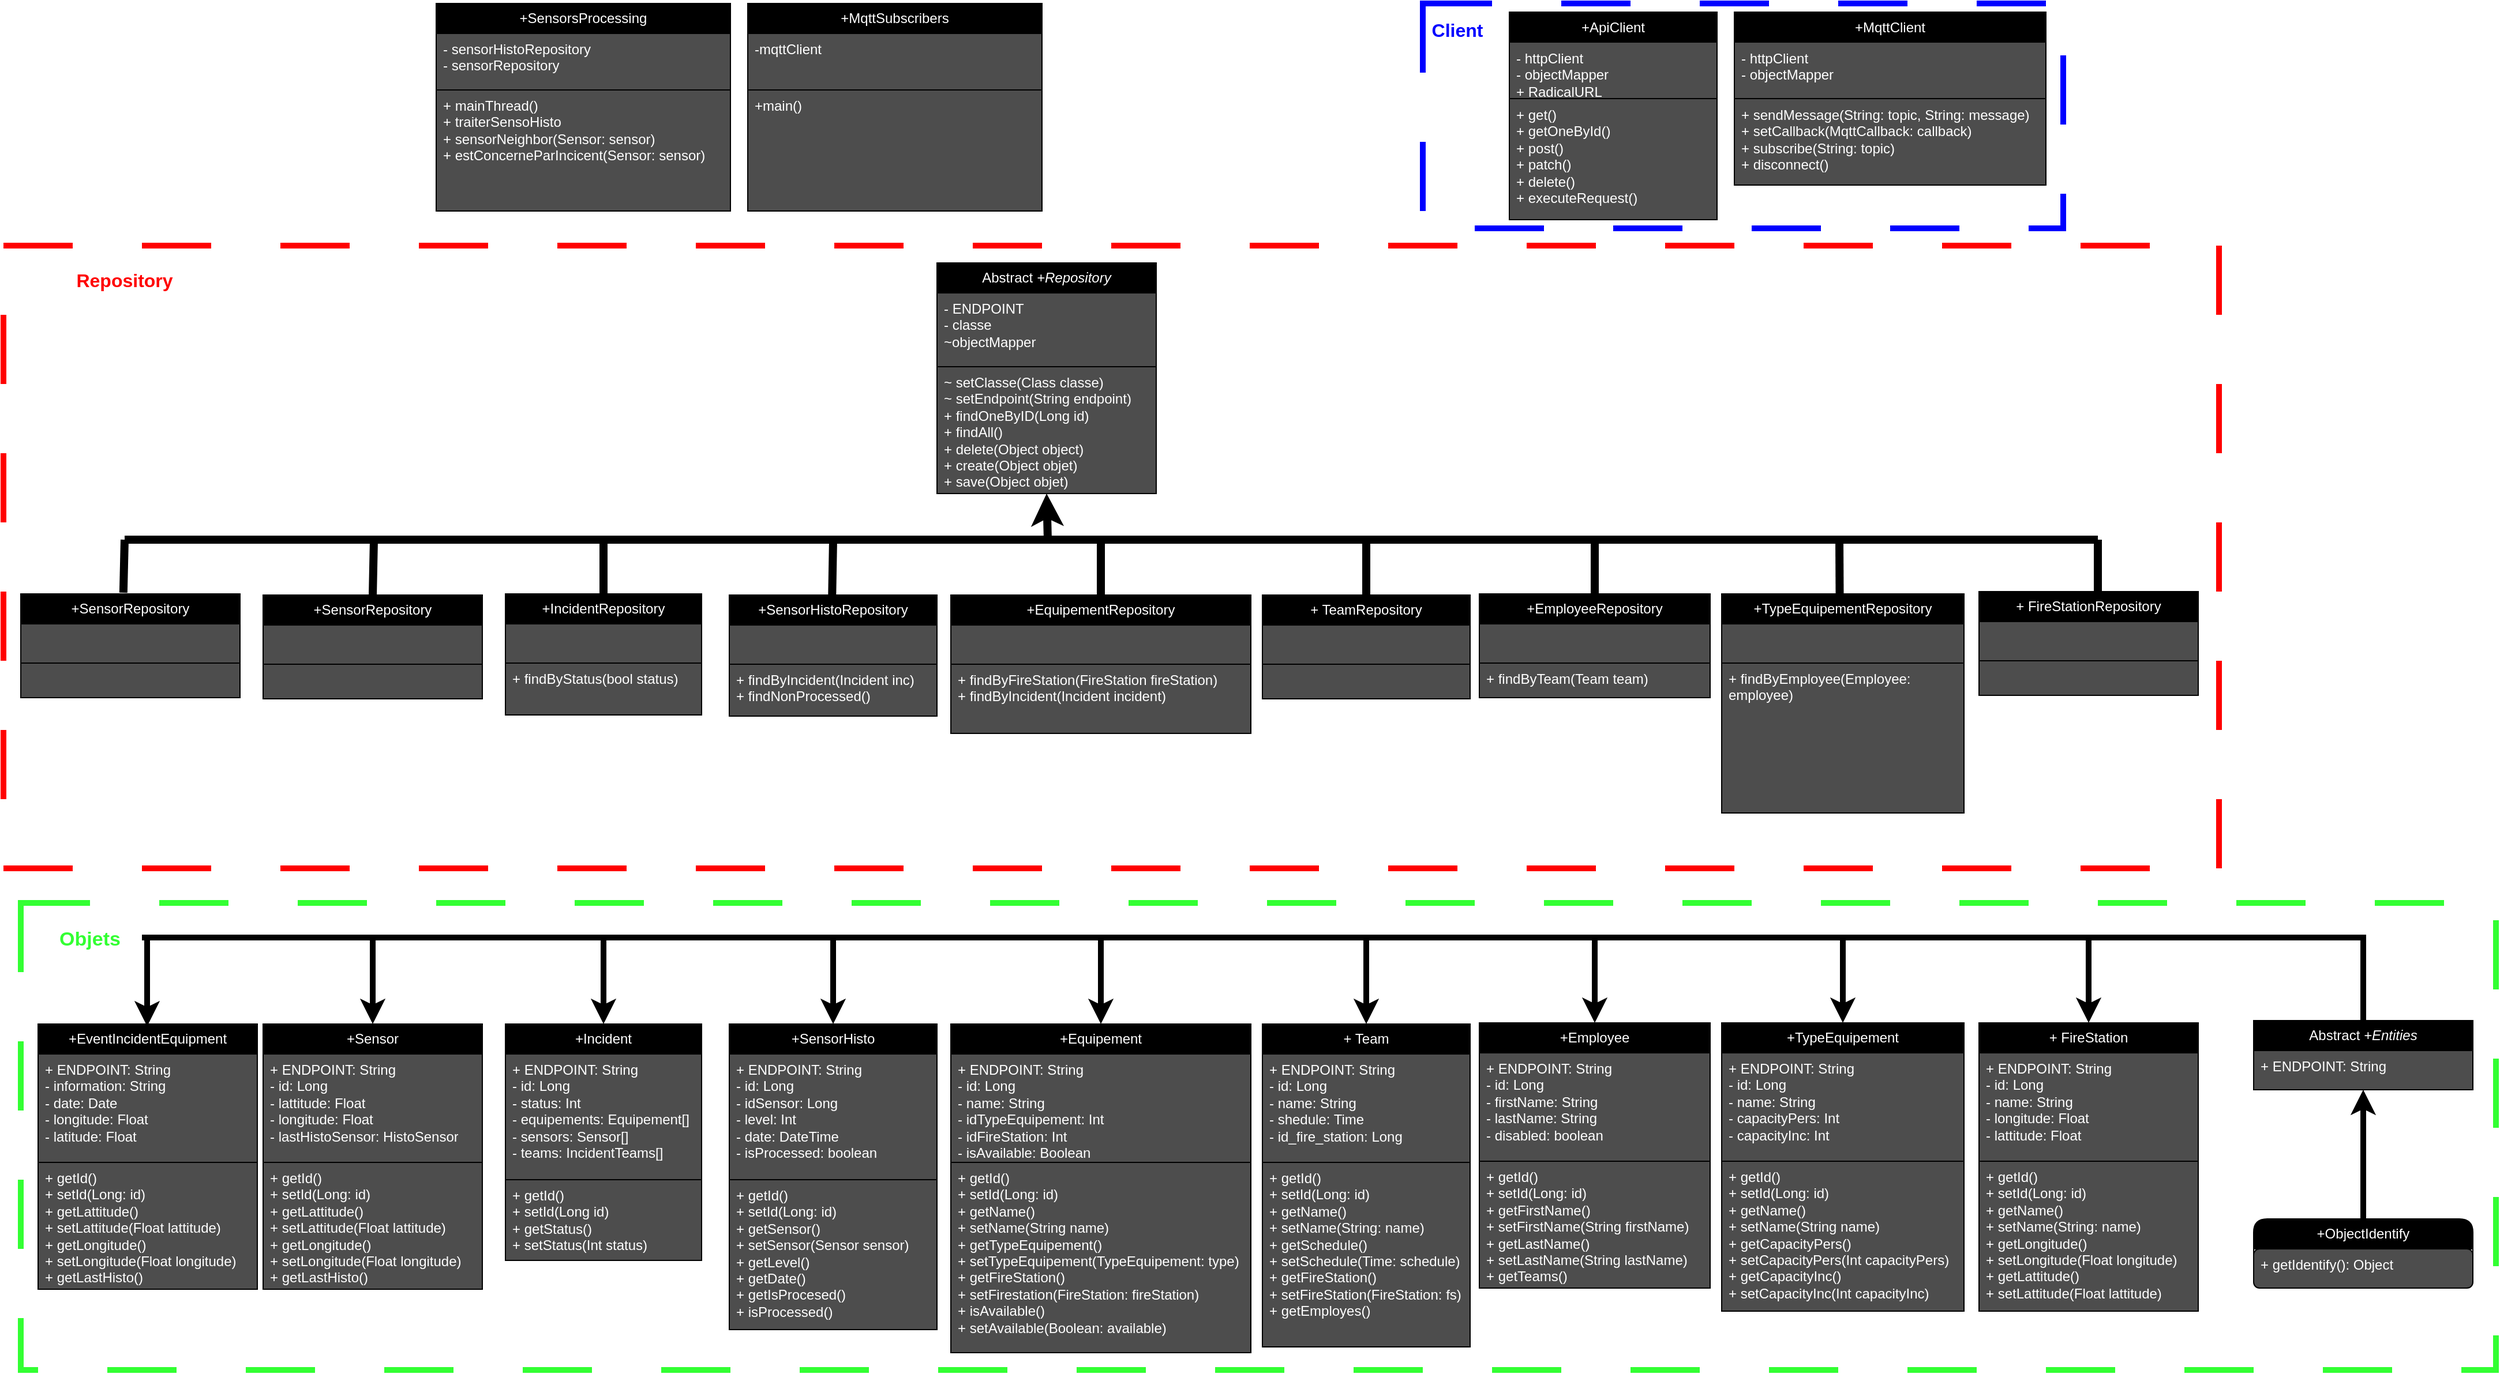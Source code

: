 <mxfile version="22.1.11" type="device">
  <diagram name="Page-1" id="v0dw_I7GLWr7LRSNGtfk">
    <mxGraphModel dx="3770" dy="844" grid="1" gridSize="15" guides="1" tooltips="1" connect="1" arrows="1" fold="1" page="1" pageScale="1" pageWidth="2336" pageHeight="1654" background="#ffffff" math="0" shadow="0">
      <root>
        <mxCell id="0" />
        <mxCell id="1" parent="0" />
        <mxCell id="xW_AU2_CworMyeowzciU-6" value="" style="rounded=0;whiteSpace=wrap;html=1;fillColor=none;dashed=1;dashPattern=12 12;strokeColor=#0000FF;strokeWidth=5;" parent="1" vertex="1">
          <mxGeometry x="1215" y="15" width="555" height="195" as="geometry" />
        </mxCell>
        <mxCell id="CBxE23x9SuTIDrrMaCop-3" value="" style="rounded=0;whiteSpace=wrap;html=1;fillColor=none;dashed=1;dashPattern=12 12;strokeColor=#33FF33;strokeWidth=5;" parent="1" vertex="1">
          <mxGeometry y="795" width="2145" height="405" as="geometry" />
        </mxCell>
        <mxCell id="CBxE23x9SuTIDrrMaCop-1" value="" style="rounded=0;whiteSpace=wrap;html=1;fillColor=none;dashed=1;dashPattern=12 12;strokeColor=#FF0000;strokeWidth=5;" parent="1" vertex="1">
          <mxGeometry x="-15" y="225" width="1920" height="540" as="geometry" />
        </mxCell>
        <mxCell id="7YCn1j8ts_lxMUUUXQhY-4" value="&lt;font color=&quot;#ffffff&quot;&gt;+ Team&lt;/font&gt;" style="swimlane;fontStyle=0;childLayout=stackLayout;horizontal=1;startSize=26;fillColor=#000000;horizontalStack=0;resizeParent=1;resizeParentMax=0;resizeLast=0;collapsible=1;marginBottom=0;whiteSpace=wrap;html=1;" parent="1" vertex="1">
          <mxGeometry x="1076" y="900" width="180" height="280" as="geometry" />
        </mxCell>
        <mxCell id="7YCn1j8ts_lxMUUUXQhY-5" value="+ ENDPOINT: String&lt;br&gt;&lt;div&gt;- id: Long&lt;br&gt;&lt;/div&gt;&lt;div&gt;- name: String&lt;/div&gt;&lt;div&gt;- shedule: Time&lt;/div&gt;&lt;div&gt;- id_fire_station: Long&lt;br&gt;&lt;/div&gt;" style="text;strokeColor=#000000;fillColor=#4D4D4D;align=left;verticalAlign=top;spacingLeft=4;spacingRight=4;overflow=hidden;rotatable=0;points=[[0,0.5],[1,0.5]];portConstraint=eastwest;whiteSpace=wrap;html=1;fontColor=#FFFFFF;" parent="7YCn1j8ts_lxMUUUXQhY-4" vertex="1">
          <mxGeometry y="26" width="180" height="94" as="geometry" />
        </mxCell>
        <mxCell id="7YCn1j8ts_lxMUUUXQhY-7" value="&lt;div&gt;+ getId()&lt;br&gt;&lt;/div&gt;&lt;div&gt;+ setId(Long: id)&lt;br&gt;&lt;/div&gt;&lt;div&gt;+ getName()&lt;/div&gt;&lt;div&gt;+ setName(String: name)&lt;/div&gt;&lt;div&gt;+ getSchedule()&lt;/div&gt;&lt;div&gt;+ setSchedule(Time: schedule)&lt;br&gt;&lt;/div&gt;&lt;div&gt;+ getFireStation()&lt;/div&gt;&lt;div&gt;+ setFireStation(FireStation: fs)&lt;/div&gt;&lt;div&gt;+ getEmployes()&lt;br&gt;&lt;/div&gt;" style="text;strokeColor=default;fillColor=#4D4D4D;align=left;verticalAlign=top;spacingLeft=4;spacingRight=4;overflow=hidden;rotatable=0;points=[[0,0.5],[1,0.5]];portConstraint=eastwest;whiteSpace=wrap;html=1;fontColor=#FFFFFF;" parent="7YCn1j8ts_lxMUUUXQhY-4" vertex="1">
          <mxGeometry y="120" width="180" height="160" as="geometry" />
        </mxCell>
        <mxCell id="onbvgwdS-fVZniLzPUUU-1" value="&lt;font color=&quot;#ffffff&quot;&gt;+ FireStation&lt;/font&gt;" style="swimlane;fontStyle=0;childLayout=stackLayout;horizontal=1;startSize=26;fillColor=#000000;horizontalStack=0;resizeParent=1;resizeParentMax=0;resizeLast=0;collapsible=1;marginBottom=0;whiteSpace=wrap;html=1;" parent="1" vertex="1">
          <mxGeometry x="1697" y="899" width="190" height="250" as="geometry">
            <mxRectangle x="230" y="30" width="110" height="30" as="alternateBounds" />
          </mxGeometry>
        </mxCell>
        <mxCell id="onbvgwdS-fVZniLzPUUU-2" value="&lt;div&gt;+ ENDPOINT: String&lt;br&gt;&lt;/div&gt;&lt;div&gt;- id: Long&lt;br&gt;&lt;/div&gt;&lt;div&gt;- name: String&lt;/div&gt;&lt;div&gt;- longitude: Float&lt;br&gt;&lt;/div&gt;&lt;div&gt;- lattitude: Float&lt;br&gt;&lt;/div&gt;" style="text;strokeColor=#000000;fillColor=#4D4D4D;align=left;verticalAlign=top;spacingLeft=4;spacingRight=4;overflow=hidden;rotatable=0;points=[[0,0.5],[1,0.5]];portConstraint=eastwest;whiteSpace=wrap;html=1;fontColor=#FFFFFF;" parent="onbvgwdS-fVZniLzPUUU-1" vertex="1">
          <mxGeometry y="26" width="190" height="94" as="geometry" />
        </mxCell>
        <mxCell id="onbvgwdS-fVZniLzPUUU-3" value="&lt;div&gt;+ getId()&lt;br&gt;&lt;/div&gt;&lt;div&gt;+ setId(Long: id)&lt;br&gt;&lt;/div&gt;&lt;div&gt;+ getName()&lt;/div&gt;&lt;div&gt;+ setName(String: name)&lt;/div&gt;&lt;div&gt;+ getLongitude()&lt;/div&gt;&lt;div&gt;+ setLongitude(Float longitude)&lt;br&gt;&lt;/div&gt;&lt;div&gt;+ getLattitude()&lt;/div&gt;&lt;div&gt;+ setLattitude(Float lattitude)&lt;br&gt;&lt;/div&gt;" style="text;strokeColor=default;fillColor=#4D4D4D;align=left;verticalAlign=top;spacingLeft=4;spacingRight=4;overflow=hidden;rotatable=0;points=[[0,0.5],[1,0.5]];portConstraint=eastwest;whiteSpace=wrap;html=1;fontColor=#FFFFFF;" parent="onbvgwdS-fVZniLzPUUU-1" vertex="1">
          <mxGeometry y="120" width="190" height="130" as="geometry" />
        </mxCell>
        <mxCell id="onbvgwdS-fVZniLzPUUU-4" value="&lt;div&gt;&lt;font color=&quot;#ffffff&quot;&gt;+Employee&lt;/font&gt;&lt;/div&gt;" style="swimlane;fontStyle=0;childLayout=stackLayout;horizontal=1;startSize=26;fillColor=#000000;horizontalStack=0;resizeParent=1;resizeParentMax=0;resizeLast=0;collapsible=1;marginBottom=0;whiteSpace=wrap;html=1;" parent="1" vertex="1">
          <mxGeometry x="1264" y="899" width="200" height="230" as="geometry">
            <mxRectangle x="230" y="30" width="110" height="30" as="alternateBounds" />
          </mxGeometry>
        </mxCell>
        <mxCell id="onbvgwdS-fVZniLzPUUU-5" value="&lt;div&gt;+ ENDPOINT: String&lt;br&gt;&lt;/div&gt;&lt;div&gt;- id: Long&lt;br&gt;&lt;/div&gt;&lt;div&gt;- firstName: String&lt;/div&gt;&lt;div&gt;- lastName: String&lt;br&gt;&lt;/div&gt;&lt;div&gt;- disabled: boolean&lt;br&gt;&lt;/div&gt;" style="text;strokeColor=#000000;fillColor=#4D4D4D;align=left;verticalAlign=top;spacingLeft=4;spacingRight=4;overflow=hidden;rotatable=0;points=[[0,0.5],[1,0.5]];portConstraint=eastwest;whiteSpace=wrap;html=1;fontColor=#FFFFFF;" parent="onbvgwdS-fVZniLzPUUU-4" vertex="1">
          <mxGeometry y="26" width="200" height="94" as="geometry" />
        </mxCell>
        <mxCell id="onbvgwdS-fVZniLzPUUU-6" value="&lt;div&gt;+ getId()&lt;br&gt;&lt;/div&gt;&lt;div&gt;+ setId(Long: id)&lt;br&gt;&lt;/div&gt;&lt;div&gt;+ getFirstName()&lt;/div&gt;&lt;div&gt;+ setFirstName(String firstName)&lt;/div&gt;&lt;div&gt;&lt;div&gt;+ getLastName()&lt;/div&gt;&lt;div&gt;+ setLastName(String lastName)&lt;/div&gt;&lt;/div&gt;+ getTeams()" style="text;strokeColor=default;fillColor=#4D4D4D;align=left;verticalAlign=top;spacingLeft=4;spacingRight=4;overflow=hidden;rotatable=0;points=[[0,0.5],[1,0.5]];portConstraint=eastwest;whiteSpace=wrap;html=1;fontColor=#FFFFFF;" parent="onbvgwdS-fVZniLzPUUU-4" vertex="1">
          <mxGeometry y="120" width="200" height="110" as="geometry" />
        </mxCell>
        <mxCell id="onbvgwdS-fVZniLzPUUU-7" value="&lt;font color=&quot;#ffffff&quot;&gt;+TypeEquipement&lt;/font&gt;" style="swimlane;fontStyle=0;childLayout=stackLayout;horizontal=1;startSize=26;fillColor=#000000;horizontalStack=0;resizeParent=1;resizeParentMax=0;resizeLast=0;collapsible=1;marginBottom=0;whiteSpace=wrap;html=1;" parent="1" vertex="1">
          <mxGeometry x="1474" y="899" width="210" height="250" as="geometry">
            <mxRectangle x="230" y="30" width="110" height="30" as="alternateBounds" />
          </mxGeometry>
        </mxCell>
        <mxCell id="onbvgwdS-fVZniLzPUUU-8" value="&lt;div&gt;+ ENDPOINT: String&lt;br&gt;&lt;/div&gt;&lt;div&gt;- id: Long&lt;br&gt;&lt;/div&gt;&lt;div&gt;- name: String&lt;/div&gt;&lt;div&gt;- capacityPers: Int&lt;br&gt;&lt;/div&gt;&lt;div&gt;- capacityInc: Int&lt;/div&gt;" style="text;strokeColor=#000000;fillColor=#4D4D4D;align=left;verticalAlign=top;spacingLeft=4;spacingRight=4;overflow=hidden;rotatable=0;points=[[0,0.5],[1,0.5]];portConstraint=eastwest;whiteSpace=wrap;html=1;fontColor=#FFFFFF;" parent="onbvgwdS-fVZniLzPUUU-7" vertex="1">
          <mxGeometry y="26" width="210" height="94" as="geometry" />
        </mxCell>
        <mxCell id="onbvgwdS-fVZniLzPUUU-9" value="&lt;div&gt;+ getId()&lt;br&gt;&lt;/div&gt;&lt;div&gt;+ setId(Long: id)&lt;br&gt;&lt;/div&gt;&lt;div&gt;+ getName()&lt;/div&gt;&lt;div&gt;+ setName(String name)&lt;/div&gt;&lt;div&gt;+ getCapacityPers()&lt;/div&gt;&lt;div&gt;+ setCapacityPers(Int capacityPers)&lt;br&gt;&lt;/div&gt;&lt;div&gt;+ getCapacityInc()&lt;/div&gt;&lt;div&gt;+ setCapacityInc(Int capacityInc)&lt;br&gt;&lt;/div&gt;&lt;div&gt;&lt;br&gt;&lt;/div&gt;" style="text;strokeColor=default;fillColor=#4D4D4D;align=left;verticalAlign=top;spacingLeft=4;spacingRight=4;overflow=hidden;rotatable=0;points=[[0,0.5],[1,0.5]];portConstraint=eastwest;whiteSpace=wrap;html=1;fontColor=#FFFFFF;" parent="onbvgwdS-fVZniLzPUUU-7" vertex="1">
          <mxGeometry y="120" width="210" height="130" as="geometry" />
        </mxCell>
        <mxCell id="onbvgwdS-fVZniLzPUUU-10" value="&lt;font color=&quot;#ffffff&quot;&gt;+Equipement&lt;/font&gt;" style="swimlane;fontStyle=0;childLayout=stackLayout;horizontal=1;startSize=26;fillColor=#000000;horizontalStack=0;resizeParent=1;resizeParentMax=0;resizeLast=0;collapsible=1;marginBottom=0;whiteSpace=wrap;html=1;" parent="1" vertex="1">
          <mxGeometry x="806" y="900" width="260" height="285" as="geometry">
            <mxRectangle x="230" y="30" width="110" height="30" as="alternateBounds" />
          </mxGeometry>
        </mxCell>
        <mxCell id="onbvgwdS-fVZniLzPUUU-11" value="&lt;div&gt;+ ENDPOINT: String&lt;br&gt;&lt;/div&gt;&lt;div&gt;- id: Long&lt;br&gt;&lt;/div&gt;&lt;div&gt;- name: String&lt;/div&gt;&lt;div&gt;- idTypeEquipement: Int&lt;br&gt;&lt;/div&gt;&lt;div&gt;- idFireStation: Int&lt;/div&gt;&lt;div&gt;- isAvailable: Boolean&lt;/div&gt;" style="text;strokeColor=#000000;fillColor=#4D4D4D;align=left;verticalAlign=top;spacingLeft=4;spacingRight=4;overflow=hidden;rotatable=0;points=[[0,0.5],[1,0.5]];portConstraint=eastwest;whiteSpace=wrap;html=1;fontColor=#FFFFFF;" parent="onbvgwdS-fVZniLzPUUU-10" vertex="1">
          <mxGeometry y="26" width="260" height="94" as="geometry" />
        </mxCell>
        <mxCell id="onbvgwdS-fVZniLzPUUU-12" value="&lt;div&gt;+ getId()&lt;br&gt;&lt;/div&gt;&lt;div&gt;+ setId(Long: id)&lt;br&gt;&lt;/div&gt;&lt;div&gt;+ getName()&lt;/div&gt;&lt;div&gt;+ setName(String name)&lt;/div&gt;&lt;div&gt;+ getTypeEquipement()&lt;/div&gt;&lt;div&gt;+ setTypeEquipement(TypeEquipement: type)&lt;br&gt;&lt;/div&gt;&lt;div&gt;+ getFireStation()&lt;/div&gt;&lt;div&gt;+ setFirestation(FireStation: fireStation)&lt;/div&gt;&lt;div&gt;+ isAvailable()&lt;/div&gt;&lt;div&gt;+ setAvailable(Boolean: available)&lt;/div&gt;" style="text;strokeColor=default;fillColor=#4D4D4D;align=left;verticalAlign=top;spacingLeft=4;spacingRight=4;overflow=hidden;rotatable=0;points=[[0,0.5],[1,0.5]];portConstraint=eastwest;whiteSpace=wrap;html=1;fontColor=#FFFFFF;" parent="onbvgwdS-fVZniLzPUUU-10" vertex="1">
          <mxGeometry y="120" width="260" height="165" as="geometry" />
        </mxCell>
        <mxCell id="onbvgwdS-fVZniLzPUUU-13" value="&lt;font color=&quot;#ffffff&quot;&gt;+Sensor&lt;/font&gt;" style="swimlane;fontStyle=0;childLayout=stackLayout;horizontal=1;startSize=26;fillColor=#000000;horizontalStack=0;resizeParent=1;resizeParentMax=0;resizeLast=0;collapsible=1;marginBottom=0;whiteSpace=wrap;html=1;" parent="1" vertex="1">
          <mxGeometry x="210" y="900" width="190" height="230" as="geometry" />
        </mxCell>
        <mxCell id="onbvgwdS-fVZniLzPUUU-14" value="&lt;div&gt;+ ENDPOINT: String&lt;br&gt;&lt;/div&gt;&lt;div&gt;- id: Long&lt;br&gt;&lt;/div&gt;&lt;div&gt;- lattitude: Float&lt;/div&gt;&lt;div&gt;- longitude: Float&lt;br&gt;&lt;/div&gt;&lt;div&gt;- lastHistoSensor: HistoSensor&lt;br&gt;&lt;/div&gt;" style="text;strokeColor=#000000;fillColor=#4D4D4D;align=left;verticalAlign=top;spacingLeft=4;spacingRight=4;overflow=hidden;rotatable=0;points=[[0,0.5],[1,0.5]];portConstraint=eastwest;whiteSpace=wrap;html=1;fontColor=#FFFFFF;" parent="onbvgwdS-fVZniLzPUUU-13" vertex="1">
          <mxGeometry y="26" width="190" height="94" as="geometry" />
        </mxCell>
        <mxCell id="onbvgwdS-fVZniLzPUUU-15" value="&lt;div&gt;+ getId()&lt;br&gt;&lt;/div&gt;&lt;div&gt;+ setId(Long: id)&lt;br&gt;&lt;/div&gt;&lt;div&gt;+ getLattitude()&lt;/div&gt;&lt;div&gt;+ setLattitude(Float lattitude)&lt;/div&gt;&lt;div&gt;+ getLongitude()&lt;/div&gt;&lt;div&gt;+ setLongitude(Float longitude)&lt;/div&gt;&lt;div&gt;+ getLastHisto()&lt;br&gt;&lt;/div&gt;&lt;div&gt;&lt;br&gt;&lt;/div&gt;" style="text;strokeColor=default;fillColor=#4D4D4D;align=left;verticalAlign=top;spacingLeft=4;spacingRight=4;overflow=hidden;rotatable=0;points=[[0,0.5],[1,0.5]];portConstraint=eastwest;whiteSpace=wrap;html=1;fontColor=#FFFFFF;" parent="onbvgwdS-fVZniLzPUUU-13" vertex="1">
          <mxGeometry y="120" width="190" height="110" as="geometry" />
        </mxCell>
        <mxCell id="onbvgwdS-fVZniLzPUUU-19" value="&lt;font color=&quot;#ffffff&quot;&gt;+Incident&lt;/font&gt;" style="swimlane;fontStyle=0;childLayout=stackLayout;horizontal=1;startSize=26;fillColor=#000000;horizontalStack=0;resizeParent=1;resizeParentMax=0;resizeLast=0;collapsible=1;marginBottom=0;whiteSpace=wrap;html=1;" parent="1" vertex="1">
          <mxGeometry x="420" y="900" width="170" height="205" as="geometry" />
        </mxCell>
        <mxCell id="onbvgwdS-fVZniLzPUUU-20" value="&lt;div&gt;+ ENDPOINT: String&lt;br&gt;&lt;/div&gt;&lt;div&gt;- id: Long&lt;/div&gt;&lt;div&gt;- status: Int&lt;br&gt;&lt;/div&gt;&lt;div&gt;- equipements: Equipement[]&lt;/div&gt;&lt;div&gt;- sensors: Sensor[]&lt;/div&gt;&lt;div&gt;- teams: IncidentTeams[]&lt;br&gt;&lt;/div&gt;" style="text;strokeColor=#000000;fillColor=#4D4D4D;align=left;verticalAlign=top;spacingLeft=4;spacingRight=4;overflow=hidden;rotatable=0;points=[[0,0.5],[1,0.5]];portConstraint=eastwest;whiteSpace=wrap;html=1;fontColor=#FFFFFF;" parent="onbvgwdS-fVZniLzPUUU-19" vertex="1">
          <mxGeometry y="26" width="170" height="109" as="geometry" />
        </mxCell>
        <mxCell id="onbvgwdS-fVZniLzPUUU-21" value="&lt;div&gt;+ getId()&lt;/div&gt;&lt;div&gt;+ setId(Long id)&lt;/div&gt;&lt;div&gt;+ getStatus()&lt;/div&gt;&lt;div&gt;+ setStatus(Int status)&lt;/div&gt;" style="text;strokeColor=default;fillColor=#4D4D4D;align=left;verticalAlign=top;spacingLeft=4;spacingRight=4;overflow=hidden;rotatable=0;points=[[0,0.5],[1,0.5]];portConstraint=eastwest;whiteSpace=wrap;html=1;fontColor=#FFFFFF;" parent="onbvgwdS-fVZniLzPUUU-19" vertex="1">
          <mxGeometry y="135" width="170" height="70" as="geometry" />
        </mxCell>
        <mxCell id="onbvgwdS-fVZniLzPUUU-16" value="&lt;font color=&quot;#ffffff&quot;&gt;+SensorHisto&lt;/font&gt;" style="swimlane;fontStyle=0;childLayout=stackLayout;horizontal=1;startSize=26;fillColor=#000000;horizontalStack=0;resizeParent=1;resizeParentMax=0;resizeLast=0;collapsible=1;marginBottom=0;whiteSpace=wrap;html=1;" parent="1" vertex="1">
          <mxGeometry x="614" y="900" width="180" height="265" as="geometry" />
        </mxCell>
        <mxCell id="onbvgwdS-fVZniLzPUUU-17" value="&lt;div&gt;+ ENDPOINT: String&lt;br&gt;&lt;/div&gt;&lt;div&gt;- id: Long&lt;/div&gt;&lt;div&gt;- idSensor: Long&lt;br&gt;&lt;/div&gt;&lt;div&gt;- level: Int&lt;/div&gt;&lt;div&gt;- date: DateTime&lt;/div&gt;&lt;div&gt;- isProcessed: boolean&lt;br&gt;&lt;/div&gt;" style="text;strokeColor=#000000;fillColor=#4D4D4D;align=left;verticalAlign=top;spacingLeft=4;spacingRight=4;overflow=hidden;rotatable=0;points=[[0,0.5],[1,0.5]];portConstraint=eastwest;whiteSpace=wrap;html=1;fontColor=#FFFFFF;" parent="onbvgwdS-fVZniLzPUUU-16" vertex="1">
          <mxGeometry y="26" width="180" height="109" as="geometry" />
        </mxCell>
        <mxCell id="onbvgwdS-fVZniLzPUUU-18" value="&lt;div&gt;+ getId()&lt;br&gt;&lt;/div&gt;&lt;div&gt;+ setId(Long: id)&lt;br&gt;&lt;/div&gt;&lt;div&gt;+ getSensor()&lt;/div&gt;&lt;div&gt;+ setSensor(Sensor sensor)&lt;/div&gt;&lt;div&gt;+ getLevel()&lt;/div&gt;&lt;div&gt;+ getDate()&lt;/div&gt;&lt;div&gt;+ getIsProcesed()&lt;/div&gt;&lt;div&gt;+ isProcessed()&lt;br&gt;&lt;/div&gt;" style="text;strokeColor=default;fillColor=#4D4D4D;align=left;verticalAlign=top;spacingLeft=4;spacingRight=4;overflow=hidden;rotatable=0;points=[[0,0.5],[1,0.5]];portConstraint=eastwest;whiteSpace=wrap;html=1;fontColor=#FFFFFF;" parent="onbvgwdS-fVZniLzPUUU-16" vertex="1">
          <mxGeometry y="135" width="180" height="130" as="geometry" />
        </mxCell>
        <mxCell id="onbvgwdS-fVZniLzPUUU-36" value="" style="endArrow=none;html=1;rounded=0;strokeColor=#000000;fillColor=#000000;strokeWidth=7;startArrow=classic;startFill=1;endFill=0;exitX=0.5;exitY=1;exitDx=0;exitDy=0;" parent="1" source="C0D8_Suzvs-UQZGwWquB-63" edge="1">
          <mxGeometry width="50" height="50" relative="1" as="geometry">
            <mxPoint x="900" y="435" as="sourcePoint" />
            <mxPoint x="890" y="480" as="targetPoint" />
          </mxGeometry>
        </mxCell>
        <mxCell id="onbvgwdS-fVZniLzPUUU-37" value="" style="endArrow=none;html=1;rounded=0;fillColor=#000000;strokeWidth=7;" parent="1" edge="1">
          <mxGeometry width="50" height="50" relative="1" as="geometry">
            <mxPoint x="90" y="480" as="sourcePoint" />
            <mxPoint x="1800" y="480" as="targetPoint" />
          </mxGeometry>
        </mxCell>
        <mxCell id="onbvgwdS-fVZniLzPUUU-42" value="" style="endArrow=none;html=1;rounded=0;strokeColor=#000000;fillColor=#000000;strokeWidth=7;endFill=0;" parent="1" target="C0D8_Suzvs-UQZGwWquB-46" edge="1">
          <mxGeometry width="50" height="50" relative="1" as="geometry">
            <mxPoint x="936" y="480" as="sourcePoint" />
            <mxPoint x="904" y="500" as="targetPoint" />
          </mxGeometry>
        </mxCell>
        <mxCell id="onbvgwdS-fVZniLzPUUU-43" value="" style="endArrow=none;html=1;rounded=0;strokeColor=#000000;fillColor=#000000;strokeWidth=7;endFill=0;" parent="1" target="C0D8_Suzvs-UQZGwWquB-34" edge="1">
          <mxGeometry width="50" height="50" relative="1" as="geometry">
            <mxPoint x="1166" y="480" as="sourcePoint" />
            <mxPoint x="956" y="548" as="targetPoint" />
          </mxGeometry>
        </mxCell>
        <mxCell id="onbvgwdS-fVZniLzPUUU-44" value="" style="endArrow=none;html=1;rounded=0;strokeColor=#000000;fillColor=#000000;strokeWidth=7;endFill=0;" parent="1" target="C0D8_Suzvs-UQZGwWquB-40" edge="1">
          <mxGeometry width="50" height="50" relative="1" as="geometry">
            <mxPoint x="1364" y="480" as="sourcePoint" />
            <mxPoint x="1186" y="548" as="targetPoint" />
          </mxGeometry>
        </mxCell>
        <mxCell id="onbvgwdS-fVZniLzPUUU-51" value="" style="endArrow=none;html=1;rounded=0;strokeColor=#000000;fillColor=#000000;strokeWidth=7;entryX=0.489;entryY=0.044;entryDx=0;entryDy=0;endFill=0;entryPerimeter=0;" parent="1" target="C0D8_Suzvs-UQZGwWquB-62" edge="1">
          <mxGeometry width="50" height="50" relative="1" as="geometry">
            <mxPoint x="704" y="480" as="sourcePoint" />
            <mxPoint x="956" y="548" as="targetPoint" />
          </mxGeometry>
        </mxCell>
        <mxCell id="onbvgwdS-fVZniLzPUUU-53" value="" style="endArrow=none;html=1;rounded=0;strokeColor=#000000;fillColor=#000000;strokeWidth=7;endFill=0;" parent="1" target="C0D8_Suzvs-UQZGwWquB-52" edge="1">
          <mxGeometry width="50" height="50" relative="1" as="geometry">
            <mxPoint x="505" y="480" as="sourcePoint" />
            <mxPoint x="511" y="548" as="targetPoint" />
          </mxGeometry>
        </mxCell>
        <mxCell id="onbvgwdS-fVZniLzPUUU-54" value="" style="endArrow=none;html=1;rounded=0;strokeColor=#000000;fillColor=#000000;strokeWidth=7;entryX=0.5;entryY=0;entryDx=0;entryDy=0;endFill=0;" parent="1" target="C0D8_Suzvs-UQZGwWquB-47" edge="1">
          <mxGeometry width="50" height="50" relative="1" as="geometry">
            <mxPoint x="306" y="480" as="sourcePoint" />
            <mxPoint x="306" y="548" as="targetPoint" />
          </mxGeometry>
        </mxCell>
        <mxCell id="onbvgwdS-fVZniLzPUUU-59" value="&lt;font color=&quot;#ffffff&quot;&gt;+ApiClient&lt;/font&gt;" style="swimlane;fontStyle=0;childLayout=stackLayout;horizontal=1;startSize=26;fillColor=#000000;horizontalStack=0;resizeParent=1;resizeParentMax=0;resizeLast=0;collapsible=1;marginBottom=0;whiteSpace=wrap;html=1;" parent="1" vertex="1">
          <mxGeometry x="1290" y="22.5" width="180" height="180" as="geometry" />
        </mxCell>
        <mxCell id="onbvgwdS-fVZniLzPUUU-60" value="&lt;div&gt;&lt;font color=&quot;#ffffff&quot;&gt;- httpClient&lt;/font&gt;&lt;/div&gt;&lt;div&gt;&lt;font color=&quot;#ffffff&quot;&gt;- objectMapper&lt;br&gt;&lt;/font&gt;&lt;/div&gt;&lt;div&gt;&lt;font color=&quot;#ffffff&quot;&gt;+ RadicalURL&lt;/font&gt;&lt;/div&gt;" style="text;strokeColor=#000000;fillColor=#4D4D4D;align=left;verticalAlign=top;spacingLeft=4;spacingRight=4;overflow=hidden;rotatable=0;points=[[0,0.5],[1,0.5]];portConstraint=eastwest;whiteSpace=wrap;html=1;" parent="onbvgwdS-fVZniLzPUUU-59" vertex="1">
          <mxGeometry y="26" width="180" height="49" as="geometry" />
        </mxCell>
        <mxCell id="onbvgwdS-fVZniLzPUUU-61" value="&lt;div&gt;&lt;font color=&quot;#ffffff&quot;&gt;+ get()&lt;/font&gt;&lt;/div&gt;&lt;div&gt;&lt;font color=&quot;#ffffff&quot;&gt;+ getOneById()&lt;br&gt;&lt;/font&gt;&lt;/div&gt;&lt;div&gt;&lt;font color=&quot;#ffffff&quot;&gt;+ post()&lt;/font&gt;&lt;/div&gt;&lt;div&gt;&lt;font color=&quot;#ffffff&quot;&gt;+ patch()&lt;br&gt;&lt;/font&gt;&lt;/div&gt;&lt;div&gt;&lt;font color=&quot;#ffffff&quot;&gt;+ delete()&lt;/font&gt;&lt;/div&gt;&lt;div&gt;&lt;font color=&quot;#ffffff&quot;&gt;+ &lt;code class=&quot;!whitespace-pre hljs language-java&quot;&gt;&lt;font face=&quot;Helvetica&quot;&gt;executeRequest()&lt;/font&gt;&lt;/code&gt;&lt;/font&gt;&lt;/div&gt;" style="text;strokeColor=default;fillColor=#4D4D4D;align=left;verticalAlign=top;spacingLeft=4;spacingRight=4;overflow=hidden;rotatable=0;points=[[0,0.5],[1,0.5]];portConstraint=eastwest;whiteSpace=wrap;html=1;" parent="onbvgwdS-fVZniLzPUUU-59" vertex="1">
          <mxGeometry y="75" width="180" height="105" as="geometry" />
        </mxCell>
        <mxCell id="jDp0PowfQjYBSxwP8PwU-4" value="&lt;font color=&quot;#ffffff&quot;&gt;+SensorsProcessing&lt;/font&gt;" style="swimlane;fontStyle=0;childLayout=stackLayout;horizontal=1;startSize=26;fillColor=#000000;horizontalStack=0;resizeParent=1;resizeParentMax=0;resizeLast=0;collapsible=1;marginBottom=0;whiteSpace=wrap;html=1;" parent="1" vertex="1">
          <mxGeometry x="360" y="15" width="255" height="180" as="geometry" />
        </mxCell>
        <mxCell id="jDp0PowfQjYBSxwP8PwU-5" value="&lt;font color=&quot;#ffffff&quot;&gt;- sensorHistoRepository&lt;br&gt;- sensorRepository&lt;br&gt;&lt;/font&gt;" style="text;strokeColor=#000000;fillColor=#4D4D4D;align=left;verticalAlign=top;spacingLeft=4;spacingRight=4;overflow=hidden;rotatable=0;points=[[0,0.5],[1,0.5]];portConstraint=eastwest;whiteSpace=wrap;html=1;" parent="jDp0PowfQjYBSxwP8PwU-4" vertex="1">
          <mxGeometry y="26" width="255" height="49" as="geometry" />
        </mxCell>
        <mxCell id="jDp0PowfQjYBSxwP8PwU-6" value="&lt;div&gt;&lt;font color=&quot;#ffffff&quot;&gt;+ mainThread()&lt;/font&gt;&lt;/div&gt;&lt;div&gt;&lt;font color=&quot;#ffffff&quot;&gt;+ traiterSensoHisto&lt;/font&gt;&lt;/div&gt;&lt;div&gt;&lt;font color=&quot;#ffffff&quot;&gt;+ sensorNeighbor(Sensor: sensor)&lt;/font&gt;&lt;/div&gt;&lt;div&gt;&lt;font color=&quot;#ffffff&quot;&gt;+ estConcerneParIncicent(Sensor: sensor)&lt;/font&gt;&lt;/div&gt;" style="text;strokeColor=default;fillColor=#4D4D4D;align=left;verticalAlign=top;spacingLeft=4;spacingRight=4;overflow=hidden;rotatable=0;points=[[0,0.5],[1,0.5]];portConstraint=eastwest;whiteSpace=wrap;html=1;" parent="jDp0PowfQjYBSxwP8PwU-4" vertex="1">
          <mxGeometry y="75" width="255" height="105" as="geometry" />
        </mxCell>
        <mxCell id="C0D8_Suzvs-UQZGwWquB-32" value="&lt;font color=&quot;#ffffff&quot;&gt;+ TeamRepository&lt;/font&gt;" style="swimlane;fontStyle=0;childLayout=stackLayout;horizontal=1;startSize=26;fillColor=#000000;horizontalStack=0;resizeParent=1;resizeParentMax=0;resizeLast=0;collapsible=1;marginBottom=0;whiteSpace=wrap;html=1;" parent="1" vertex="1">
          <mxGeometry x="1076" y="528" width="180" height="90" as="geometry" />
        </mxCell>
        <mxCell id="C0D8_Suzvs-UQZGwWquB-33" value="" style="text;strokeColor=#000000;fillColor=#4D4D4D;align=left;verticalAlign=top;spacingLeft=4;spacingRight=4;overflow=hidden;rotatable=0;points=[[0,0.5],[1,0.5]];portConstraint=eastwest;whiteSpace=wrap;html=1;fontColor=#FFFFFF;" parent="C0D8_Suzvs-UQZGwWquB-32" vertex="1">
          <mxGeometry y="26" width="180" height="34" as="geometry" />
        </mxCell>
        <mxCell id="C0D8_Suzvs-UQZGwWquB-34" value="&lt;div&gt;&lt;br&gt;&lt;/div&gt;" style="text;strokeColor=default;fillColor=#4D4D4D;align=left;verticalAlign=top;spacingLeft=4;spacingRight=4;overflow=hidden;rotatable=0;points=[[0,0.5],[1,0.5]];portConstraint=eastwest;whiteSpace=wrap;html=1;fontColor=#FFFFFF;" parent="C0D8_Suzvs-UQZGwWquB-32" vertex="1">
          <mxGeometry y="60" width="180" height="30" as="geometry" />
        </mxCell>
        <mxCell id="C0D8_Suzvs-UQZGwWquB-35" value="&lt;font color=&quot;#ffffff&quot;&gt;+ FireStationRepository&lt;/font&gt;" style="swimlane;fontStyle=0;childLayout=stackLayout;horizontal=1;startSize=26;fillColor=#000000;horizontalStack=0;resizeParent=1;resizeParentMax=0;resizeLast=0;collapsible=1;marginBottom=0;whiteSpace=wrap;html=1;" parent="1" vertex="1">
          <mxGeometry x="1697" y="525" width="190" height="90" as="geometry">
            <mxRectangle x="230" y="30" width="110" height="30" as="alternateBounds" />
          </mxGeometry>
        </mxCell>
        <mxCell id="C0D8_Suzvs-UQZGwWquB-36" value="" style="text;strokeColor=#000000;fillColor=#4D4D4D;align=left;verticalAlign=top;spacingLeft=4;spacingRight=4;overflow=hidden;rotatable=0;points=[[0,0.5],[1,0.5]];portConstraint=eastwest;whiteSpace=wrap;html=1;fontColor=#FFFFFF;" parent="C0D8_Suzvs-UQZGwWquB-35" vertex="1">
          <mxGeometry y="26" width="190" height="34" as="geometry" />
        </mxCell>
        <mxCell id="C0D8_Suzvs-UQZGwWquB-37" value="" style="text;strokeColor=default;fillColor=#4D4D4D;align=left;verticalAlign=top;spacingLeft=4;spacingRight=4;overflow=hidden;rotatable=0;points=[[0,0.5],[1,0.5]];portConstraint=eastwest;whiteSpace=wrap;html=1;fontColor=#FFFFFF;" parent="C0D8_Suzvs-UQZGwWquB-35" vertex="1">
          <mxGeometry y="60" width="190" height="30" as="geometry" />
        </mxCell>
        <mxCell id="C0D8_Suzvs-UQZGwWquB-38" value="&lt;div&gt;&lt;font color=&quot;#ffffff&quot;&gt;+EmployeeRepository&lt;/font&gt;&lt;/div&gt;" style="swimlane;fontStyle=0;childLayout=stackLayout;horizontal=1;startSize=26;fillColor=#000000;horizontalStack=0;resizeParent=1;resizeParentMax=0;resizeLast=0;collapsible=1;marginBottom=0;whiteSpace=wrap;html=1;" parent="1" vertex="1">
          <mxGeometry x="1264" y="527" width="200" height="90" as="geometry">
            <mxRectangle x="230" y="30" width="110" height="30" as="alternateBounds" />
          </mxGeometry>
        </mxCell>
        <mxCell id="C0D8_Suzvs-UQZGwWquB-39" value="" style="text;strokeColor=#000000;fillColor=#4D4D4D;align=left;verticalAlign=top;spacingLeft=4;spacingRight=4;overflow=hidden;rotatable=0;points=[[0,0.5],[1,0.5]];portConstraint=eastwest;whiteSpace=wrap;html=1;fontColor=#FFFFFF;" parent="C0D8_Suzvs-UQZGwWquB-38" vertex="1">
          <mxGeometry y="26" width="200" height="34" as="geometry" />
        </mxCell>
        <mxCell id="C0D8_Suzvs-UQZGwWquB-40" value="&lt;div&gt;+ findByTeam(Team team)&lt;/div&gt;" style="text;strokeColor=default;fillColor=#4D4D4D;align=left;verticalAlign=top;spacingLeft=4;spacingRight=4;overflow=hidden;rotatable=0;points=[[0,0.5],[1,0.5]];portConstraint=eastwest;whiteSpace=wrap;html=1;fontColor=#FFFFFF;" parent="C0D8_Suzvs-UQZGwWquB-38" vertex="1">
          <mxGeometry y="60" width="200" height="30" as="geometry" />
        </mxCell>
        <mxCell id="C0D8_Suzvs-UQZGwWquB-41" value="&lt;font color=&quot;#ffffff&quot;&gt;+TypeEquipementRepository&lt;/font&gt;" style="swimlane;fontStyle=0;childLayout=stackLayout;horizontal=1;startSize=26;fillColor=#000000;horizontalStack=0;resizeParent=1;resizeParentMax=0;resizeLast=0;collapsible=1;marginBottom=0;whiteSpace=wrap;html=1;" parent="1" vertex="1">
          <mxGeometry x="1474" y="527" width="210" height="190" as="geometry">
            <mxRectangle x="230" y="30" width="110" height="30" as="alternateBounds" />
          </mxGeometry>
        </mxCell>
        <mxCell id="C0D8_Suzvs-UQZGwWquB-42" value="" style="text;strokeColor=#000000;fillColor=#4D4D4D;align=left;verticalAlign=top;spacingLeft=4;spacingRight=4;overflow=hidden;rotatable=0;points=[[0,0.5],[1,0.5]];portConstraint=eastwest;whiteSpace=wrap;html=1;fontColor=#FFFFFF;" parent="C0D8_Suzvs-UQZGwWquB-41" vertex="1">
          <mxGeometry y="26" width="210" height="34" as="geometry" />
        </mxCell>
        <mxCell id="C0D8_Suzvs-UQZGwWquB-43" value="&lt;div&gt;+&amp;nbsp;findByEmployee(Employee: employee)&lt;/div&gt;" style="text;strokeColor=default;fillColor=#4D4D4D;align=left;verticalAlign=top;spacingLeft=4;spacingRight=4;overflow=hidden;rotatable=0;points=[[0,0.5],[1,0.5]];portConstraint=eastwest;whiteSpace=wrap;html=1;fontColor=#FFFFFF;" parent="C0D8_Suzvs-UQZGwWquB-41" vertex="1">
          <mxGeometry y="60" width="210" height="130" as="geometry" />
        </mxCell>
        <mxCell id="C0D8_Suzvs-UQZGwWquB-44" value="&lt;font color=&quot;#ffffff&quot;&gt;+EquipementRepository&lt;/font&gt;" style="swimlane;fontStyle=0;childLayout=stackLayout;horizontal=1;startSize=26;fillColor=#000000;horizontalStack=0;resizeParent=1;resizeParentMax=0;resizeLast=0;collapsible=1;marginBottom=0;whiteSpace=wrap;html=1;" parent="1" vertex="1">
          <mxGeometry x="806" y="528" width="260" height="120" as="geometry">
            <mxRectangle x="230" y="30" width="110" height="30" as="alternateBounds" />
          </mxGeometry>
        </mxCell>
        <mxCell id="C0D8_Suzvs-UQZGwWquB-45" value="" style="text;strokeColor=#000000;fillColor=#4D4D4D;align=left;verticalAlign=top;spacingLeft=4;spacingRight=4;overflow=hidden;rotatable=0;points=[[0,0.5],[1,0.5]];portConstraint=eastwest;whiteSpace=wrap;html=1;fontColor=#FFFFFF;" parent="C0D8_Suzvs-UQZGwWquB-44" vertex="1">
          <mxGeometry y="26" width="260" height="34" as="geometry" />
        </mxCell>
        <mxCell id="C0D8_Suzvs-UQZGwWquB-46" value="&lt;div&gt;+ findByFireStation(FireStation fireStation)&lt;/div&gt;&lt;div&gt;+ findByIncident(Incident incident)&lt;br&gt;&lt;/div&gt;" style="text;strokeColor=default;fillColor=#4D4D4D;align=left;verticalAlign=top;spacingLeft=4;spacingRight=4;overflow=hidden;rotatable=0;points=[[0,0.5],[1,0.5]];portConstraint=eastwest;whiteSpace=wrap;html=1;fontColor=#FFFFFF;" parent="C0D8_Suzvs-UQZGwWquB-44" vertex="1">
          <mxGeometry y="60" width="260" height="60" as="geometry" />
        </mxCell>
        <mxCell id="C0D8_Suzvs-UQZGwWquB-47" value="&lt;font color=&quot;#ffffff&quot;&gt;+SensorRepository&lt;/font&gt;" style="swimlane;fontStyle=0;childLayout=stackLayout;horizontal=1;startSize=26;fillColor=#000000;horizontalStack=0;resizeParent=1;resizeParentMax=0;resizeLast=0;collapsible=1;marginBottom=0;whiteSpace=wrap;html=1;" parent="1" vertex="1">
          <mxGeometry x="210" y="528" width="190" height="90" as="geometry" />
        </mxCell>
        <mxCell id="C0D8_Suzvs-UQZGwWquB-48" value="" style="text;strokeColor=#000000;fillColor=#4D4D4D;align=left;verticalAlign=top;spacingLeft=4;spacingRight=4;overflow=hidden;rotatable=0;points=[[0,0.5],[1,0.5]];portConstraint=eastwest;whiteSpace=wrap;html=1;fontColor=#FFFFFF;" parent="C0D8_Suzvs-UQZGwWquB-47" vertex="1">
          <mxGeometry y="26" width="190" height="34" as="geometry" />
        </mxCell>
        <mxCell id="C0D8_Suzvs-UQZGwWquB-49" value="" style="text;strokeColor=default;fillColor=#4D4D4D;align=left;verticalAlign=top;spacingLeft=4;spacingRight=4;overflow=hidden;rotatable=0;points=[[0,0.5],[1,0.5]];portConstraint=eastwest;whiteSpace=wrap;html=1;fontColor=#FFFFFF;" parent="C0D8_Suzvs-UQZGwWquB-47" vertex="1">
          <mxGeometry y="60" width="190" height="30" as="geometry" />
        </mxCell>
        <mxCell id="C0D8_Suzvs-UQZGwWquB-50" value="&lt;font color=&quot;#ffffff&quot;&gt;+IncidentRepository&lt;/font&gt;" style="swimlane;fontStyle=0;childLayout=stackLayout;horizontal=1;startSize=26;fillColor=#000000;horizontalStack=0;resizeParent=1;resizeParentMax=0;resizeLast=0;collapsible=1;marginBottom=0;whiteSpace=wrap;html=1;" parent="1" vertex="1">
          <mxGeometry x="420" y="527" width="170" height="105" as="geometry" />
        </mxCell>
        <mxCell id="C0D8_Suzvs-UQZGwWquB-51" value="" style="text;strokeColor=#000000;fillColor=#4D4D4D;align=left;verticalAlign=top;spacingLeft=4;spacingRight=4;overflow=hidden;rotatable=0;points=[[0,0.5],[1,0.5]];portConstraint=eastwest;whiteSpace=wrap;html=1;fontColor=#FFFFFF;" parent="C0D8_Suzvs-UQZGwWquB-50" vertex="1">
          <mxGeometry y="26" width="170" height="34" as="geometry" />
        </mxCell>
        <mxCell id="C0D8_Suzvs-UQZGwWquB-52" value="+ findByStatus(bool status)" style="text;strokeColor=default;fillColor=#4D4D4D;align=left;verticalAlign=top;spacingLeft=4;spacingRight=4;overflow=hidden;rotatable=0;points=[[0,0.5],[1,0.5]];portConstraint=eastwest;whiteSpace=wrap;html=1;fontColor=#FFFFFF;" parent="C0D8_Suzvs-UQZGwWquB-50" vertex="1">
          <mxGeometry y="60" width="170" height="45" as="geometry" />
        </mxCell>
        <mxCell id="C0D8_Suzvs-UQZGwWquB-59" style="edgeStyle=orthogonalEdgeStyle;rounded=0;orthogonalLoop=1;jettySize=auto;html=1;endArrow=none;endFill=0;" parent="1" source="C0D8_Suzvs-UQZGwWquB-60" edge="1">
          <mxGeometry relative="1" as="geometry">
            <mxPoint x="704" y="495" as="targetPoint" />
          </mxGeometry>
        </mxCell>
        <mxCell id="C0D8_Suzvs-UQZGwWquB-60" value="&lt;font color=&quot;#ffffff&quot;&gt;+SensorHistoRepository&lt;/font&gt;" style="swimlane;fontStyle=0;childLayout=stackLayout;horizontal=1;startSize=26;fillColor=#000000;horizontalStack=0;resizeParent=1;resizeParentMax=0;resizeLast=0;collapsible=1;marginBottom=0;whiteSpace=wrap;html=1;" parent="1" vertex="1">
          <mxGeometry x="614" y="528" width="180" height="105" as="geometry" />
        </mxCell>
        <mxCell id="C0D8_Suzvs-UQZGwWquB-61" value="" style="text;strokeColor=#000000;fillColor=#4D4D4D;align=left;verticalAlign=top;spacingLeft=4;spacingRight=4;overflow=hidden;rotatable=0;points=[[0,0.5],[1,0.5]];portConstraint=eastwest;whiteSpace=wrap;html=1;fontColor=#FFFFFF;" parent="C0D8_Suzvs-UQZGwWquB-60" vertex="1">
          <mxGeometry y="26" width="180" height="34" as="geometry" />
        </mxCell>
        <mxCell id="C0D8_Suzvs-UQZGwWquB-62" value="&lt;div&gt;+ findByIncident(Incident inc)&lt;/div&gt;&lt;div&gt;+ findNonProcessed()&lt;br&gt;&lt;/div&gt;" style="text;strokeColor=default;fillColor=#4D4D4D;align=left;verticalAlign=top;spacingLeft=4;spacingRight=4;overflow=hidden;rotatable=0;points=[[0,0.5],[1,0.5]];portConstraint=eastwest;whiteSpace=wrap;html=1;fontColor=#FFFFFF;" parent="C0D8_Suzvs-UQZGwWquB-60" vertex="1">
          <mxGeometry y="60" width="180" height="45" as="geometry" />
        </mxCell>
        <mxCell id="C0D8_Suzvs-UQZGwWquB-63" value="&lt;font color=&quot;#ffffff&quot;&gt;Abstract &lt;i&gt;+Repository&lt;/i&gt;&lt;/font&gt;" style="swimlane;fontStyle=0;childLayout=stackLayout;horizontal=1;startSize=26;fillColor=#000000;horizontalStack=0;resizeParent=1;resizeParentMax=0;resizeLast=0;collapsible=1;marginBottom=0;whiteSpace=wrap;html=1;" parent="1" vertex="1">
          <mxGeometry x="794" y="240" width="190" height="200" as="geometry" />
        </mxCell>
        <mxCell id="C0D8_Suzvs-UQZGwWquB-64" value="&lt;div&gt;- ENDPOINT&lt;/div&gt;&lt;div&gt;- classe&lt;/div&gt;&lt;div&gt;~objectMapper&lt;br&gt;&lt;/div&gt;" style="text;strokeColor=#000000;fillColor=#4D4D4D;align=left;verticalAlign=top;spacingLeft=4;spacingRight=4;overflow=hidden;rotatable=0;points=[[0,0.5],[1,0.5]];portConstraint=eastwest;whiteSpace=wrap;html=1;fontColor=#FFFFFF;" parent="C0D8_Suzvs-UQZGwWquB-63" vertex="1">
          <mxGeometry y="26" width="190" height="64" as="geometry" />
        </mxCell>
        <mxCell id="C0D8_Suzvs-UQZGwWquB-65" value="&lt;div&gt;~ setClasse(Class classe)&lt;/div&gt;&lt;div&gt;~ setEndpoint(String endpoint)&lt;br&gt;&lt;/div&gt;&lt;div&gt;+ findOneByID(Long id)&lt;/div&gt;&lt;div&gt;+ findAll()&lt;/div&gt;&lt;div&gt;+ delete(Object object)&lt;/div&gt;&lt;div&gt;+ create(Object objet)&lt;/div&gt;&lt;div&gt;+ save(Object objet)&lt;br&gt;&lt;/div&gt;&lt;div&gt;&lt;br&gt;&lt;/div&gt;" style="text;strokeColor=default;fillColor=#4D4D4D;align=left;verticalAlign=top;spacingLeft=4;spacingRight=4;overflow=hidden;rotatable=0;points=[[0,0.5],[1,0.5]];portConstraint=eastwest;whiteSpace=wrap;html=1;fontColor=#FFFFFF;" parent="C0D8_Suzvs-UQZGwWquB-63" vertex="1">
          <mxGeometry y="90" width="190" height="110" as="geometry" />
        </mxCell>
        <mxCell id="CBxE23x9SuTIDrrMaCop-2" value="&lt;b&gt;&lt;font style=&quot;font-size: 17px;&quot; color=&quot;#33ff33&quot;&gt;Objets&lt;/font&gt;&lt;/b&gt;" style="text;html=1;strokeColor=none;fillColor=none;align=center;verticalAlign=middle;whiteSpace=wrap;rounded=0;" parent="1" vertex="1">
          <mxGeometry x="30" y="812" width="60" height="30" as="geometry" />
        </mxCell>
        <mxCell id="CBxE23x9SuTIDrrMaCop-4" value="&lt;font size=&quot;1&quot; color=&quot;#ff0000&quot;&gt;&lt;b style=&quot;font-size: 16px;&quot;&gt;Repository&lt;/b&gt;&lt;/font&gt;" style="text;html=1;strokeColor=none;fillColor=none;align=center;verticalAlign=middle;whiteSpace=wrap;rounded=0;" parent="1" vertex="1">
          <mxGeometry x="60" y="240" width="60" height="30" as="geometry" />
        </mxCell>
        <mxCell id="CBxE23x9SuTIDrrMaCop-14" style="edgeStyle=orthogonalEdgeStyle;rounded=0;orthogonalLoop=1;jettySize=auto;html=1;strokeWidth=5;endArrow=none;endFill=0;" parent="1" edge="1">
          <mxGeometry relative="1" as="geometry">
            <mxPoint x="105" y="825" as="targetPoint" />
            <mxPoint x="1920" y="825" as="sourcePoint" />
          </mxGeometry>
        </mxCell>
        <mxCell id="CBxE23x9SuTIDrrMaCop-5" value="&lt;font color=&quot;#ffffff&quot;&gt;Abstract &lt;i&gt;+Entities&lt;/i&gt;&lt;/font&gt;" style="swimlane;fontStyle=0;childLayout=stackLayout;horizontal=1;startSize=26;fillColor=#000000;horizontalStack=0;resizeParent=1;resizeParentMax=0;resizeLast=0;collapsible=1;marginBottom=0;whiteSpace=wrap;html=1;" parent="1" vertex="1">
          <mxGeometry x="1935" y="897" width="190" height="60" as="geometry">
            <mxRectangle x="230" y="30" width="110" height="30" as="alternateBounds" />
          </mxGeometry>
        </mxCell>
        <mxCell id="CBxE23x9SuTIDrrMaCop-6" value="+ ENDPOINT: String" style="text;strokeColor=#000000;fillColor=#4D4D4D;align=left;verticalAlign=top;spacingLeft=4;spacingRight=4;overflow=hidden;rotatable=0;points=[[0,0.5],[1,0.5]];portConstraint=eastwest;whiteSpace=wrap;html=1;fontColor=#FFFFFF;" parent="CBxE23x9SuTIDrrMaCop-5" vertex="1">
          <mxGeometry y="26" width="190" height="34" as="geometry" />
        </mxCell>
        <mxCell id="CBxE23x9SuTIDrrMaCop-7" value="" style="text;strokeColor=default;fillColor=#4D4D4D;align=left;verticalAlign=top;spacingLeft=4;spacingRight=4;overflow=hidden;rotatable=0;points=[[0,0.5],[1,0.5]];portConstraint=eastwest;whiteSpace=wrap;html=1;fontColor=#FFFFFF;" parent="CBxE23x9SuTIDrrMaCop-5" vertex="1">
          <mxGeometry y="60" width="190" as="geometry" />
        </mxCell>
        <mxCell id="CBxE23x9SuTIDrrMaCop-11" style="edgeStyle=orthogonalEdgeStyle;rounded=0;orthogonalLoop=1;jettySize=auto;html=1;exitX=0.5;exitY=0;exitDx=0;exitDy=0;entryX=0.5;entryY=1;entryDx=0;entryDy=0;strokeWidth=5;" parent="1" source="CBxE23x9SuTIDrrMaCop-8" target="CBxE23x9SuTIDrrMaCop-5" edge="1">
          <mxGeometry relative="1" as="geometry" />
        </mxCell>
        <mxCell id="CBxE23x9SuTIDrrMaCop-8" value="&lt;font color=&quot;#ffffff&quot;&gt;+ObjectIdentify&lt;/font&gt;" style="swimlane;fontStyle=0;childLayout=stackLayout;horizontal=1;startSize=26;fillColor=#000000;horizontalStack=0;resizeParent=1;resizeParentMax=0;resizeLast=0;collapsible=1;marginBottom=0;whiteSpace=wrap;html=1;rounded=1;" parent="1" vertex="1">
          <mxGeometry x="1935" y="1069" width="190" height="60" as="geometry">
            <mxRectangle x="230" y="30" width="110" height="30" as="alternateBounds" />
          </mxGeometry>
        </mxCell>
        <mxCell id="CBxE23x9SuTIDrrMaCop-9" value="+ getIdentify(): Object" style="text;strokeColor=#000000;fillColor=#4D4D4D;align=left;verticalAlign=top;spacingLeft=4;spacingRight=4;overflow=hidden;rotatable=0;points=[[0,0.5],[1,0.5]];portConstraint=eastwest;whiteSpace=wrap;html=1;fontColor=#FFFFFF;rounded=1;" parent="CBxE23x9SuTIDrrMaCop-8" vertex="1">
          <mxGeometry y="26" width="190" height="34" as="geometry" />
        </mxCell>
        <mxCell id="CBxE23x9SuTIDrrMaCop-10" value="" style="text;strokeColor=default;fillColor=#4D4D4D;align=left;verticalAlign=top;spacingLeft=4;spacingRight=4;overflow=hidden;rotatable=0;points=[[0,0.5],[1,0.5]];portConstraint=eastwest;whiteSpace=wrap;html=1;fontColor=#FFFFFF;" parent="CBxE23x9SuTIDrrMaCop-8" vertex="1">
          <mxGeometry y="60" width="190" as="geometry" />
        </mxCell>
        <mxCell id="CBxE23x9SuTIDrrMaCop-15" value="" style="endArrow=classic;html=1;rounded=0;strokeWidth=5;entryX=0.5;entryY=0;entryDx=0;entryDy=0;" parent="1" target="onbvgwdS-fVZniLzPUUU-13" edge="1">
          <mxGeometry width="50" height="50" relative="1" as="geometry">
            <mxPoint x="305" y="825" as="sourcePoint" />
            <mxPoint x="90" y="900" as="targetPoint" />
            <Array as="points" />
          </mxGeometry>
        </mxCell>
        <mxCell id="CBxE23x9SuTIDrrMaCop-16" value="" style="endArrow=classic;html=1;rounded=0;entryX=0.5;entryY=0;entryDx=0;entryDy=0;strokeWidth=5;" parent="1" target="onbvgwdS-fVZniLzPUUU-19" edge="1">
          <mxGeometry width="50" height="50" relative="1" as="geometry">
            <mxPoint x="505" y="825" as="sourcePoint" />
            <mxPoint x="110" y="915" as="targetPoint" />
          </mxGeometry>
        </mxCell>
        <mxCell id="CBxE23x9SuTIDrrMaCop-18" value="" style="endArrow=classic;html=1;rounded=0;strokeWidth=5;entryX=0.5;entryY=0;entryDx=0;entryDy=0;" parent="1" target="onbvgwdS-fVZniLzPUUU-16" edge="1">
          <mxGeometry width="50" height="50" relative="1" as="geometry">
            <mxPoint x="704" y="825" as="sourcePoint" />
            <mxPoint x="506" y="915" as="targetPoint" />
          </mxGeometry>
        </mxCell>
        <mxCell id="CBxE23x9SuTIDrrMaCop-19" value="" style="endArrow=classic;html=1;rounded=0;strokeWidth=5;entryX=0.5;entryY=0;entryDx=0;entryDy=0;" parent="1" target="onbvgwdS-fVZniLzPUUU-10" edge="1">
          <mxGeometry width="50" height="50" relative="1" as="geometry">
            <mxPoint x="936" y="825" as="sourcePoint" />
            <mxPoint x="944.5" y="897" as="targetPoint" />
          </mxGeometry>
        </mxCell>
        <mxCell id="CBxE23x9SuTIDrrMaCop-20" value="" style="endArrow=classic;html=1;rounded=0;strokeWidth=5;entryX=0.5;entryY=0;entryDx=0;entryDy=0;" parent="1" target="7YCn1j8ts_lxMUUUXQhY-4" edge="1">
          <mxGeometry width="50" height="50" relative="1" as="geometry">
            <mxPoint x="1166" y="825" as="sourcePoint" />
            <mxPoint x="951" y="915" as="targetPoint" />
          </mxGeometry>
        </mxCell>
        <mxCell id="CBxE23x9SuTIDrrMaCop-21" value="" style="endArrow=classic;html=1;rounded=0;strokeWidth=5;entryX=0.5;entryY=0;entryDx=0;entryDy=0;" parent="1" target="onbvgwdS-fVZniLzPUUU-4" edge="1">
          <mxGeometry width="50" height="50" relative="1" as="geometry">
            <mxPoint x="1364" y="825" as="sourcePoint" />
            <mxPoint x="1181" y="915" as="targetPoint" />
          </mxGeometry>
        </mxCell>
        <mxCell id="CBxE23x9SuTIDrrMaCop-22" value="" style="endArrow=classic;html=1;rounded=0;strokeWidth=5;entryX=0.5;entryY=0;entryDx=0;entryDy=0;" parent="1" target="onbvgwdS-fVZniLzPUUU-7" edge="1">
          <mxGeometry width="50" height="50" relative="1" as="geometry">
            <mxPoint x="1579" y="825" as="sourcePoint" />
            <mxPoint x="1379" y="914" as="targetPoint" />
          </mxGeometry>
        </mxCell>
        <mxCell id="CBxE23x9SuTIDrrMaCop-23" value="" style="endArrow=classic;html=1;rounded=0;strokeWidth=5;entryX=0.5;entryY=0;entryDx=0;entryDy=0;" parent="1" target="onbvgwdS-fVZniLzPUUU-1" edge="1">
          <mxGeometry width="50" height="50" relative="1" as="geometry">
            <mxPoint x="1792" y="825" as="sourcePoint" />
            <mxPoint x="1394" y="929" as="targetPoint" />
          </mxGeometry>
        </mxCell>
        <mxCell id="CBxE23x9SuTIDrrMaCop-25" value="" style="endArrow=none;html=1;rounded=0;strokeWidth=5;endFill=0;" parent="1" target="CBxE23x9SuTIDrrMaCop-5" edge="1">
          <mxGeometry width="50" height="50" relative="1" as="geometry">
            <mxPoint x="1920" y="825" as="sourcePoint" />
            <mxPoint x="1807" y="914" as="targetPoint" />
            <Array as="points">
              <mxPoint x="2030" y="825" />
            </Array>
          </mxGeometry>
        </mxCell>
        <mxCell id="xW_AU2_CworMyeowzciU-1" value="" style="endArrow=none;html=1;rounded=0;strokeColor=#000000;fillColor=#000000;strokeWidth=7;endFill=0;entryX=0.487;entryY=0.011;entryDx=0;entryDy=0;entryPerimeter=0;" parent="1" target="C0D8_Suzvs-UQZGwWquB-41" edge="1">
          <mxGeometry width="50" height="50" relative="1" as="geometry">
            <mxPoint x="1576" y="480" as="sourcePoint" />
            <mxPoint x="1574" y="525" as="targetPoint" />
          </mxGeometry>
        </mxCell>
        <mxCell id="xW_AU2_CworMyeowzciU-2" value="" style="endArrow=none;html=1;rounded=0;strokeColor=#000000;fillColor=#000000;strokeWidth=7;endFill=0;" parent="1" edge="1">
          <mxGeometry width="50" height="50" relative="1" as="geometry">
            <mxPoint x="1800" y="480" as="sourcePoint" />
            <mxPoint x="1800" y="525" as="targetPoint" />
          </mxGeometry>
        </mxCell>
        <mxCell id="xW_AU2_CworMyeowzciU-3" value="&lt;font color=&quot;#ffffff&quot;&gt;+MqttClient&lt;/font&gt;" style="swimlane;fontStyle=0;childLayout=stackLayout;horizontal=1;startSize=26;fillColor=#000000;horizontalStack=0;resizeParent=1;resizeParentMax=0;resizeLast=0;collapsible=1;marginBottom=0;whiteSpace=wrap;html=1;" parent="1" vertex="1">
          <mxGeometry x="1485" y="22.5" width="270" height="150" as="geometry" />
        </mxCell>
        <mxCell id="xW_AU2_CworMyeowzciU-4" value="&lt;div&gt;&lt;font color=&quot;#ffffff&quot;&gt;- httpClient&lt;/font&gt;&lt;/div&gt;&lt;div&gt;&lt;font color=&quot;#ffffff&quot;&gt;- objectMapper&lt;br&gt;&lt;/font&gt;&lt;/div&gt;" style="text;strokeColor=#000000;fillColor=#4D4D4D;align=left;verticalAlign=top;spacingLeft=4;spacingRight=4;overflow=hidden;rotatable=0;points=[[0,0.5],[1,0.5]];portConstraint=eastwest;whiteSpace=wrap;html=1;" parent="xW_AU2_CworMyeowzciU-3" vertex="1">
          <mxGeometry y="26" width="270" height="49" as="geometry" />
        </mxCell>
        <mxCell id="xW_AU2_CworMyeowzciU-5" value="&lt;div&gt;&lt;font color=&quot;#ffffff&quot;&gt;+ sendMessage(String: topic, String: message)&lt;/font&gt;&lt;/div&gt;&lt;div&gt;&lt;font color=&quot;#ffffff&quot;&gt;+ setCallback(MqttCallback: callback)&lt;/font&gt;&lt;/div&gt;&lt;div&gt;&lt;font color=&quot;#ffffff&quot;&gt;+ subscribe(String: topic)&lt;/font&gt;&lt;/div&gt;&lt;div&gt;&lt;font color=&quot;#ffffff&quot;&gt;+ disconnect()&lt;/font&gt;&lt;/div&gt;&lt;div&gt;&lt;font color=&quot;#ffffff&quot;&gt;&lt;br&gt;&lt;/font&gt;&lt;/div&gt;" style="text;strokeColor=default;fillColor=#4D4D4D;align=left;verticalAlign=top;spacingLeft=4;spacingRight=4;overflow=hidden;rotatable=0;points=[[0,0.5],[1,0.5]];portConstraint=eastwest;whiteSpace=wrap;html=1;" parent="xW_AU2_CworMyeowzciU-3" vertex="1">
          <mxGeometry y="75" width="270" height="75" as="geometry" />
        </mxCell>
        <mxCell id="xW_AU2_CworMyeowzciU-8" value="&lt;font color=&quot;#0000ff&quot; size=&quot;1&quot;&gt;&lt;b style=&quot;font-size: 16px;&quot;&gt;Client&lt;/b&gt;&lt;/font&gt;" style="text;html=1;strokeColor=none;fillColor=none;align=center;verticalAlign=middle;whiteSpace=wrap;rounded=0;" parent="1" vertex="1">
          <mxGeometry x="1215" y="22.5" width="60" height="30" as="geometry" />
        </mxCell>
        <mxCell id="xW_AU2_CworMyeowzciU-10" value="&lt;font color=&quot;#ffffff&quot;&gt;+MqttSubscribers&lt;/font&gt;" style="swimlane;fontStyle=0;childLayout=stackLayout;horizontal=1;startSize=26;fillColor=#000000;horizontalStack=0;resizeParent=1;resizeParentMax=0;resizeLast=0;collapsible=1;marginBottom=0;whiteSpace=wrap;html=1;" parent="1" vertex="1">
          <mxGeometry x="630" y="15" width="255" height="180" as="geometry" />
        </mxCell>
        <mxCell id="xW_AU2_CworMyeowzciU-11" value="&lt;font color=&quot;#ffffff&quot;&gt;-mqttClient&lt;br&gt;&lt;/font&gt;" style="text;strokeColor=#000000;fillColor=#4D4D4D;align=left;verticalAlign=top;spacingLeft=4;spacingRight=4;overflow=hidden;rotatable=0;points=[[0,0.5],[1,0.5]];portConstraint=eastwest;whiteSpace=wrap;html=1;" parent="xW_AU2_CworMyeowzciU-10" vertex="1">
          <mxGeometry y="26" width="255" height="49" as="geometry" />
        </mxCell>
        <mxCell id="xW_AU2_CworMyeowzciU-12" value="&lt;div&gt;&lt;font color=&quot;#ffffff&quot;&gt;+main()&lt;/font&gt;&lt;/div&gt;" style="text;strokeColor=default;fillColor=#4D4D4D;align=left;verticalAlign=top;spacingLeft=4;spacingRight=4;overflow=hidden;rotatable=0;points=[[0,0.5],[1,0.5]];portConstraint=eastwest;whiteSpace=wrap;html=1;" parent="xW_AU2_CworMyeowzciU-10" vertex="1">
          <mxGeometry y="75" width="255" height="105" as="geometry" />
        </mxCell>
        <mxCell id="kr2Y_MH4tDiQkbreNI1z-1" value="&lt;font color=&quot;#ffffff&quot;&gt;+EventIncidentEquipment&lt;/font&gt;" style="swimlane;fontStyle=0;childLayout=stackLayout;horizontal=1;startSize=26;fillColor=#000000;horizontalStack=0;resizeParent=1;resizeParentMax=0;resizeLast=0;collapsible=1;marginBottom=0;whiteSpace=wrap;html=1;" vertex="1" parent="1">
          <mxGeometry x="15" y="900" width="190" height="230" as="geometry" />
        </mxCell>
        <mxCell id="kr2Y_MH4tDiQkbreNI1z-2" value="&lt;div&gt;+ ENDPOINT: String&lt;br&gt;&lt;/div&gt;&lt;div&gt;- information: String&lt;/div&gt;&lt;div&gt;- date: Date&lt;/div&gt;&lt;div&gt;- longitude: Float&lt;/div&gt;&lt;div&gt;- latitude: Float&lt;/div&gt;" style="text;strokeColor=#000000;fillColor=#4D4D4D;align=left;verticalAlign=top;spacingLeft=4;spacingRight=4;overflow=hidden;rotatable=0;points=[[0,0.5],[1,0.5]];portConstraint=eastwest;whiteSpace=wrap;html=1;fontColor=#FFFFFF;" vertex="1" parent="kr2Y_MH4tDiQkbreNI1z-1">
          <mxGeometry y="26" width="190" height="94" as="geometry" />
        </mxCell>
        <mxCell id="kr2Y_MH4tDiQkbreNI1z-3" value="&lt;div&gt;+ getId()&lt;br&gt;&lt;/div&gt;&lt;div&gt;+ setId(Long: id)&lt;br&gt;&lt;/div&gt;&lt;div&gt;+ getLattitude()&lt;/div&gt;&lt;div&gt;+ setLattitude(Float lattitude)&lt;/div&gt;&lt;div&gt;+ getLongitude()&lt;/div&gt;&lt;div&gt;+ setLongitude(Float longitude)&lt;/div&gt;&lt;div&gt;+ getLastHisto()&lt;br&gt;&lt;/div&gt;&lt;div&gt;&lt;br&gt;&lt;/div&gt;" style="text;strokeColor=default;fillColor=#4D4D4D;align=left;verticalAlign=top;spacingLeft=4;spacingRight=4;overflow=hidden;rotatable=0;points=[[0,0.5],[1,0.5]];portConstraint=eastwest;whiteSpace=wrap;html=1;fontColor=#FFFFFF;" vertex="1" parent="kr2Y_MH4tDiQkbreNI1z-1">
          <mxGeometry y="120" width="190" height="110" as="geometry" />
        </mxCell>
        <mxCell id="kr2Y_MH4tDiQkbreNI1z-4" value="" style="endArrow=classic;html=1;rounded=0;strokeWidth=5;entryX=0.5;entryY=0;entryDx=0;entryDy=0;" edge="1" parent="1">
          <mxGeometry width="50" height="50" relative="1" as="geometry">
            <mxPoint x="109.5" y="827" as="sourcePoint" />
            <mxPoint x="109.5" y="902" as="targetPoint" />
          </mxGeometry>
        </mxCell>
        <mxCell id="kr2Y_MH4tDiQkbreNI1z-5" value="&lt;font color=&quot;#ffffff&quot;&gt;+SensorRepository&lt;/font&gt;" style="swimlane;fontStyle=0;childLayout=stackLayout;horizontal=1;startSize=26;fillColor=#000000;horizontalStack=0;resizeParent=1;resizeParentMax=0;resizeLast=0;collapsible=1;marginBottom=0;whiteSpace=wrap;html=1;" vertex="1" parent="1">
          <mxGeometry y="527" width="190" height="90" as="geometry" />
        </mxCell>
        <mxCell id="kr2Y_MH4tDiQkbreNI1z-6" value="" style="text;strokeColor=#000000;fillColor=#4D4D4D;align=left;verticalAlign=top;spacingLeft=4;spacingRight=4;overflow=hidden;rotatable=0;points=[[0,0.5],[1,0.5]];portConstraint=eastwest;whiteSpace=wrap;html=1;fontColor=#FFFFFF;" vertex="1" parent="kr2Y_MH4tDiQkbreNI1z-5">
          <mxGeometry y="26" width="190" height="34" as="geometry" />
        </mxCell>
        <mxCell id="kr2Y_MH4tDiQkbreNI1z-7" value="" style="text;strokeColor=default;fillColor=#4D4D4D;align=left;verticalAlign=top;spacingLeft=4;spacingRight=4;overflow=hidden;rotatable=0;points=[[0,0.5],[1,0.5]];portConstraint=eastwest;whiteSpace=wrap;html=1;fontColor=#FFFFFF;" vertex="1" parent="kr2Y_MH4tDiQkbreNI1z-5">
          <mxGeometry y="60" width="190" height="30" as="geometry" />
        </mxCell>
        <mxCell id="kr2Y_MH4tDiQkbreNI1z-8" value="" style="endArrow=none;html=1;rounded=0;strokeColor=#000000;fillColor=#000000;strokeWidth=7;entryX=0.468;entryY=-0.011;entryDx=0;entryDy=0;endFill=0;entryPerimeter=0;" edge="1" parent="1" target="kr2Y_MH4tDiQkbreNI1z-5">
          <mxGeometry width="50" height="50" relative="1" as="geometry">
            <mxPoint x="90" y="480" as="sourcePoint" />
            <mxPoint x="320" y="543" as="targetPoint" />
          </mxGeometry>
        </mxCell>
      </root>
    </mxGraphModel>
  </diagram>
</mxfile>
